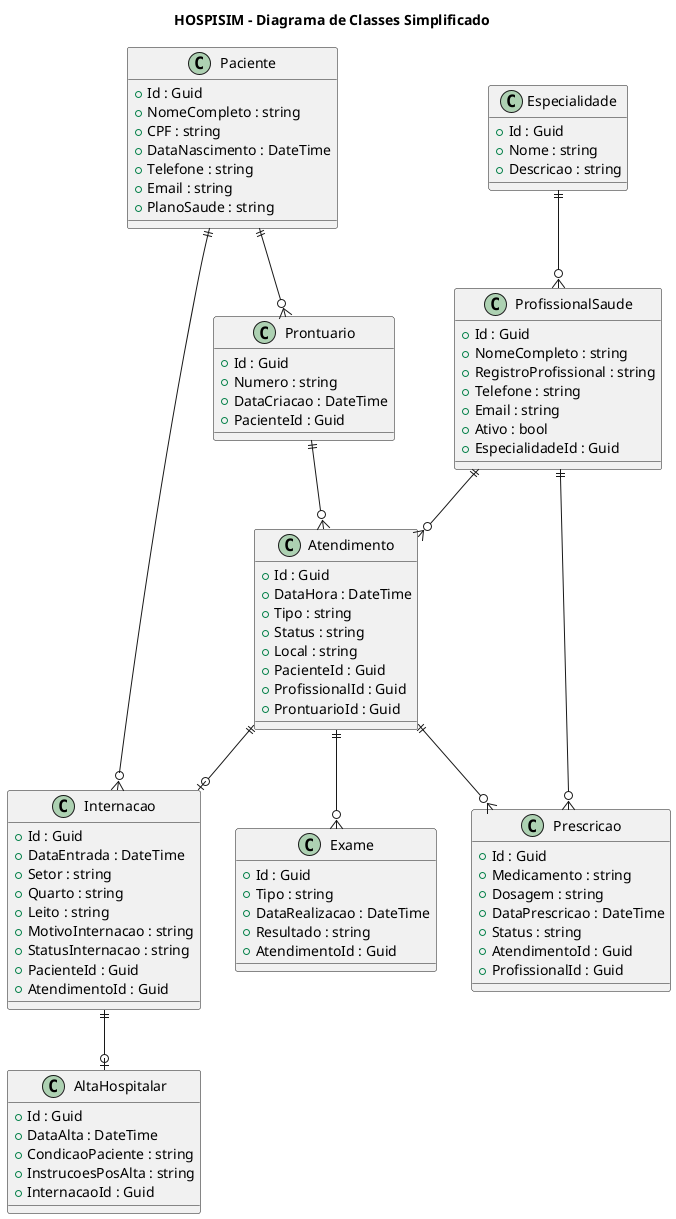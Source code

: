 @startuml HOSPISIM - Diagrama de Classes

title HOSPISIM - Diagrama de Classes Simplificado

class Paciente {
    + Id : Guid
    + NomeCompleto : string
    + CPF : string
    + DataNascimento : DateTime
    + Telefone : string
    + Email : string
    + PlanoSaude : string
}

class Prontuario {
    + Id : Guid
    + Numero : string
    + DataCriacao : DateTime
    + PacienteId : Guid
}

class Especialidade {
    + Id : Guid
    + Nome : string
    + Descricao : string
}

class ProfissionalSaude {
    + Id : Guid
    + NomeCompleto : string
    + RegistroProfissional : string
    + Telefone : string
    + Email : string
    + Ativo : bool
    + EspecialidadeId : Guid
}

class Atendimento {
    + Id : Guid
    + DataHora : DateTime
    + Tipo : string
    + Status : string
    + Local : string
    + PacienteId : Guid
    + ProfissionalId : Guid
    + ProntuarioId : Guid
}

class Internacao {
    + Id : Guid
    + DataEntrada : DateTime
    + Setor : string
    + Quarto : string
    + Leito : string
    + MotivoInternacao : string
    + StatusInternacao : string
    + PacienteId : Guid
    + AtendimentoId : Guid
}

class AltaHospitalar {
    + Id : Guid
    + DataAlta : DateTime
    + CondicaoPaciente : string
    + InstrucoesPosAlta : string
    + InternacaoId : Guid
}

class Prescricao {
    + Id : Guid
    + Medicamento : string
    + Dosagem : string
    + DataPrescricao : DateTime
    + Status : string
    + AtendimentoId : Guid
    + ProfissionalId : Guid
}

class Exame {
    + Id : Guid
    + Tipo : string
    + DataRealizacao : DateTime
    + Resultado : string
    + AtendimentoId : Guid
}

' Relacionamentos
Paciente ||--o{ Prontuario
Prontuario ||--o{ Atendimento
Paciente ||--o{ Internacao

Especialidade ||--o{ ProfissionalSaude
ProfissionalSaude ||--o{ Atendimento
ProfissionalSaude ||--o{ Prescricao

Atendimento ||--o{ Prescricao
Atendimento ||--o{ Exame
Atendimento ||--o| Internacao

Internacao ||--o| AltaHospitalar

@enduml 